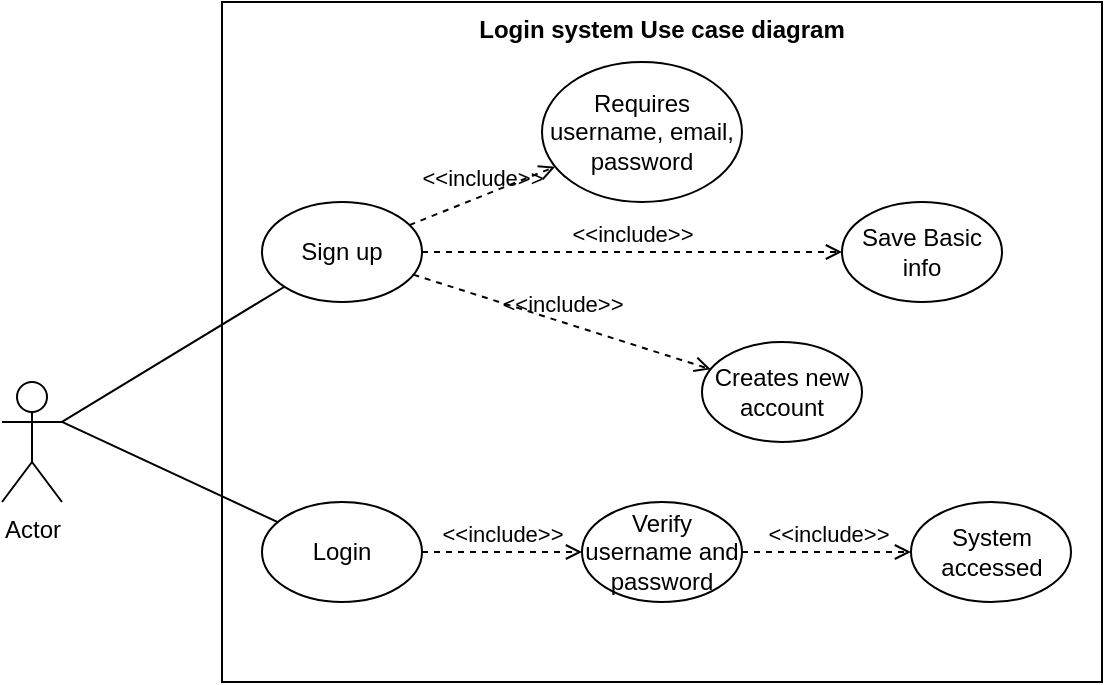 <mxfile version="21.8.2" type="device">
  <diagram name="Страница — 1" id="BUbrbz9d1bQPCysJaDnX">
    <mxGraphModel dx="709" dy="658" grid="1" gridSize="10" guides="1" tooltips="1" connect="1" arrows="1" fold="1" page="1" pageScale="1" pageWidth="1169" pageHeight="827" math="0" shadow="0">
      <root>
        <mxCell id="0" />
        <mxCell id="1" parent="0" />
        <mxCell id="6RYnWR2ASAsN9-erPQi3-1" value="Actor" style="shape=umlActor;verticalLabelPosition=bottom;verticalAlign=top;html=1;" vertex="1" parent="1">
          <mxGeometry x="130" y="230" width="30" height="60" as="geometry" />
        </mxCell>
        <mxCell id="6RYnWR2ASAsN9-erPQi3-3" value="Login system Use case diagram" style="shape=rect;html=1;verticalAlign=top;fontStyle=1;whiteSpace=wrap;align=center;" vertex="1" parent="1">
          <mxGeometry x="240" y="40" width="440" height="340" as="geometry" />
        </mxCell>
        <mxCell id="6RYnWR2ASAsN9-erPQi3-4" value="Sign up" style="ellipse;whiteSpace=wrap;html=1;" vertex="1" parent="1">
          <mxGeometry x="260" y="140" width="80" height="50" as="geometry" />
        </mxCell>
        <mxCell id="6RYnWR2ASAsN9-erPQi3-5" value="&amp;lt;&amp;lt;include&amp;gt;&amp;gt;" style="edgeStyle=none;html=1;endArrow=open;verticalAlign=bottom;dashed=1;labelBackgroundColor=none;rounded=0;" edge="1" parent="1" source="6RYnWR2ASAsN9-erPQi3-4" target="6RYnWR2ASAsN9-erPQi3-6">
          <mxGeometry width="160" relative="1" as="geometry">
            <mxPoint x="340" y="180" as="sourcePoint" />
            <mxPoint x="500" y="180" as="targetPoint" />
          </mxGeometry>
        </mxCell>
        <mxCell id="6RYnWR2ASAsN9-erPQi3-6" value="Save Basic info" style="ellipse;whiteSpace=wrap;html=1;" vertex="1" parent="1">
          <mxGeometry x="550" y="140" width="80" height="50" as="geometry" />
        </mxCell>
        <mxCell id="6RYnWR2ASAsN9-erPQi3-7" value="Requires username, email, password" style="ellipse;whiteSpace=wrap;html=1;" vertex="1" parent="1">
          <mxGeometry x="400" y="70" width="100" height="70" as="geometry" />
        </mxCell>
        <mxCell id="6RYnWR2ASAsN9-erPQi3-8" value="&amp;lt;&amp;lt;include&amp;gt;&amp;gt;" style="edgeStyle=none;html=1;endArrow=open;verticalAlign=bottom;dashed=1;labelBackgroundColor=none;rounded=0;" edge="1" parent="1" source="6RYnWR2ASAsN9-erPQi3-4" target="6RYnWR2ASAsN9-erPQi3-7">
          <mxGeometry width="160" relative="1" as="geometry">
            <mxPoint x="349" y="115" as="sourcePoint" />
            <mxPoint x="421" y="105" as="targetPoint" />
          </mxGeometry>
        </mxCell>
        <mxCell id="6RYnWR2ASAsN9-erPQi3-9" value="Creates new account" style="ellipse;whiteSpace=wrap;html=1;" vertex="1" parent="1">
          <mxGeometry x="480" y="210" width="80" height="50" as="geometry" />
        </mxCell>
        <mxCell id="6RYnWR2ASAsN9-erPQi3-10" value="&amp;lt;&amp;lt;include&amp;gt;&amp;gt;" style="edgeStyle=none;html=1;endArrow=open;verticalAlign=bottom;dashed=1;labelBackgroundColor=none;rounded=0;" edge="1" parent="1" source="6RYnWR2ASAsN9-erPQi3-4" target="6RYnWR2ASAsN9-erPQi3-9">
          <mxGeometry width="160" relative="1" as="geometry">
            <mxPoint x="350" y="175" as="sourcePoint" />
            <mxPoint x="490" y="175" as="targetPoint" />
          </mxGeometry>
        </mxCell>
        <mxCell id="6RYnWR2ASAsN9-erPQi3-11" value="Login" style="ellipse;whiteSpace=wrap;html=1;" vertex="1" parent="1">
          <mxGeometry x="260" y="290" width="80" height="50" as="geometry" />
        </mxCell>
        <mxCell id="6RYnWR2ASAsN9-erPQi3-13" value="Verify username and password" style="ellipse;whiteSpace=wrap;html=1;" vertex="1" parent="1">
          <mxGeometry x="420" y="290" width="80" height="50" as="geometry" />
        </mxCell>
        <mxCell id="6RYnWR2ASAsN9-erPQi3-14" value="&amp;lt;&amp;lt;include&amp;gt;&amp;gt;" style="edgeStyle=none;html=1;endArrow=open;verticalAlign=bottom;dashed=1;labelBackgroundColor=none;rounded=0;" edge="1" parent="1" source="6RYnWR2ASAsN9-erPQi3-11" target="6RYnWR2ASAsN9-erPQi3-13">
          <mxGeometry width="160" relative="1" as="geometry">
            <mxPoint x="310" y="340" as="sourcePoint" />
            <mxPoint x="470" y="340" as="targetPoint" />
          </mxGeometry>
        </mxCell>
        <mxCell id="6RYnWR2ASAsN9-erPQi3-15" value="System accessed" style="ellipse;whiteSpace=wrap;html=1;" vertex="1" parent="1">
          <mxGeometry x="584.5" y="290" width="80" height="50" as="geometry" />
        </mxCell>
        <mxCell id="6RYnWR2ASAsN9-erPQi3-16" value="&amp;lt;&amp;lt;include&amp;gt;&amp;gt;" style="edgeStyle=none;html=1;endArrow=open;verticalAlign=bottom;dashed=1;labelBackgroundColor=none;rounded=0;" edge="1" parent="1" source="6RYnWR2ASAsN9-erPQi3-13" target="6RYnWR2ASAsN9-erPQi3-15">
          <mxGeometry width="160" relative="1" as="geometry">
            <mxPoint x="350" y="341" as="sourcePoint" />
            <mxPoint x="471" y="329" as="targetPoint" />
          </mxGeometry>
        </mxCell>
        <mxCell id="6RYnWR2ASAsN9-erPQi3-17" value="" style="edgeStyle=none;html=1;endArrow=none;verticalAlign=bottom;rounded=0;exitX=1;exitY=0.333;exitDx=0;exitDy=0;exitPerimeter=0;" edge="1" parent="1" source="6RYnWR2ASAsN9-erPQi3-1" target="6RYnWR2ASAsN9-erPQi3-4">
          <mxGeometry width="160" relative="1" as="geometry">
            <mxPoint x="330" y="290" as="sourcePoint" />
            <mxPoint x="490" y="290" as="targetPoint" />
          </mxGeometry>
        </mxCell>
        <mxCell id="6RYnWR2ASAsN9-erPQi3-18" value="" style="edgeStyle=none;html=1;endArrow=none;verticalAlign=bottom;rounded=0;exitX=1;exitY=0.333;exitDx=0;exitDy=0;exitPerimeter=0;" edge="1" parent="1" source="6RYnWR2ASAsN9-erPQi3-1" target="6RYnWR2ASAsN9-erPQi3-11">
          <mxGeometry width="160" relative="1" as="geometry">
            <mxPoint x="300" y="300" as="sourcePoint" />
            <mxPoint x="460" y="300" as="targetPoint" />
          </mxGeometry>
        </mxCell>
      </root>
    </mxGraphModel>
  </diagram>
</mxfile>
